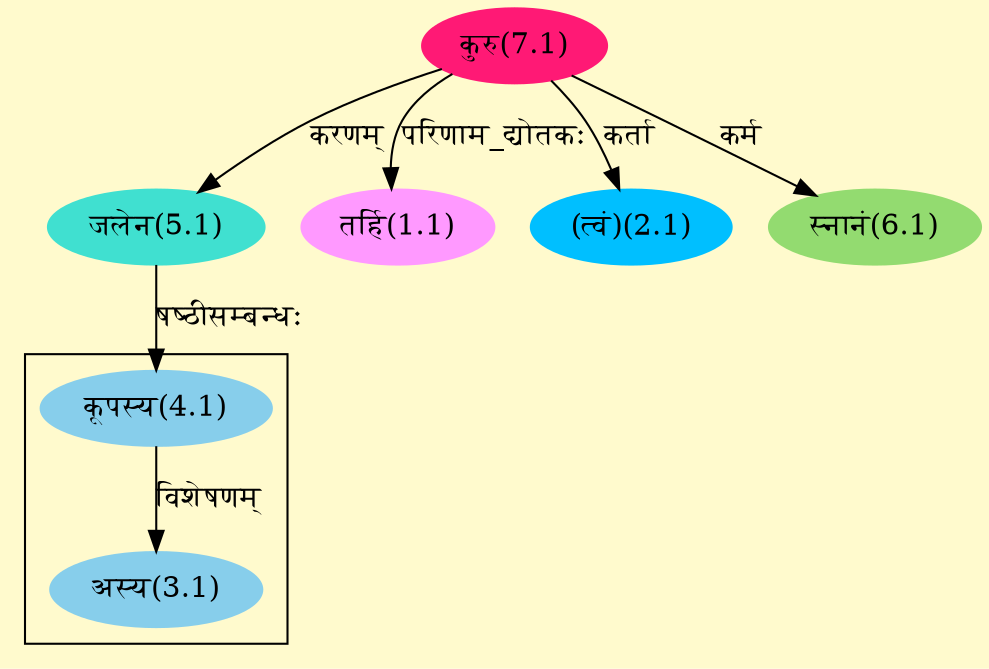 digraph G{
rankdir=BT;
 compound=true;
 bgcolor="lemonchiffon1";

subgraph cluster_1{
Node3_1 [style=filled, color="#87CEEB" label = "अस्य(3.1)"]
Node4_1 [style=filled, color="#87CEEB" label = "कूपस्य(4.1)"]

}
Node1_1 [style=filled, color="#FF99FF" label = "तर्हि(1.1)"]
Node7_1 [style=filled, color="#FF1975" label = "कुरु(7.1)"]
Node2_1 [style=filled, color="#00BFFF" label = "(त्वं)(2.1)"]
Node4_1 [style=filled, color="#87CEEB" label = "कूपस्य(4.1)"]
Node5_1 [style=filled, color="#40E0D0" label = "जलेन(5.1)"]
Node6_1 [style=filled, color="#93DB70" label = "स्नानं(6.1)"]
/* Start of Relations section */

Node1_1 -> Node7_1 [  label="परिणाम_द्योतकः"  dir="back" ]
Node2_1 -> Node7_1 [  label="कर्ता"  dir="back" ]
Node3_1 -> Node4_1 [  label="विशेषणम्"  dir="back" ]
Node4_1 -> Node5_1 [  label="षष्ठीसम्बन्धः"  dir="back" ]
Node5_1 -> Node7_1 [  label="करणम्"  dir="back" ]
Node6_1 -> Node7_1 [  label="कर्म"  dir="back" ]
}
